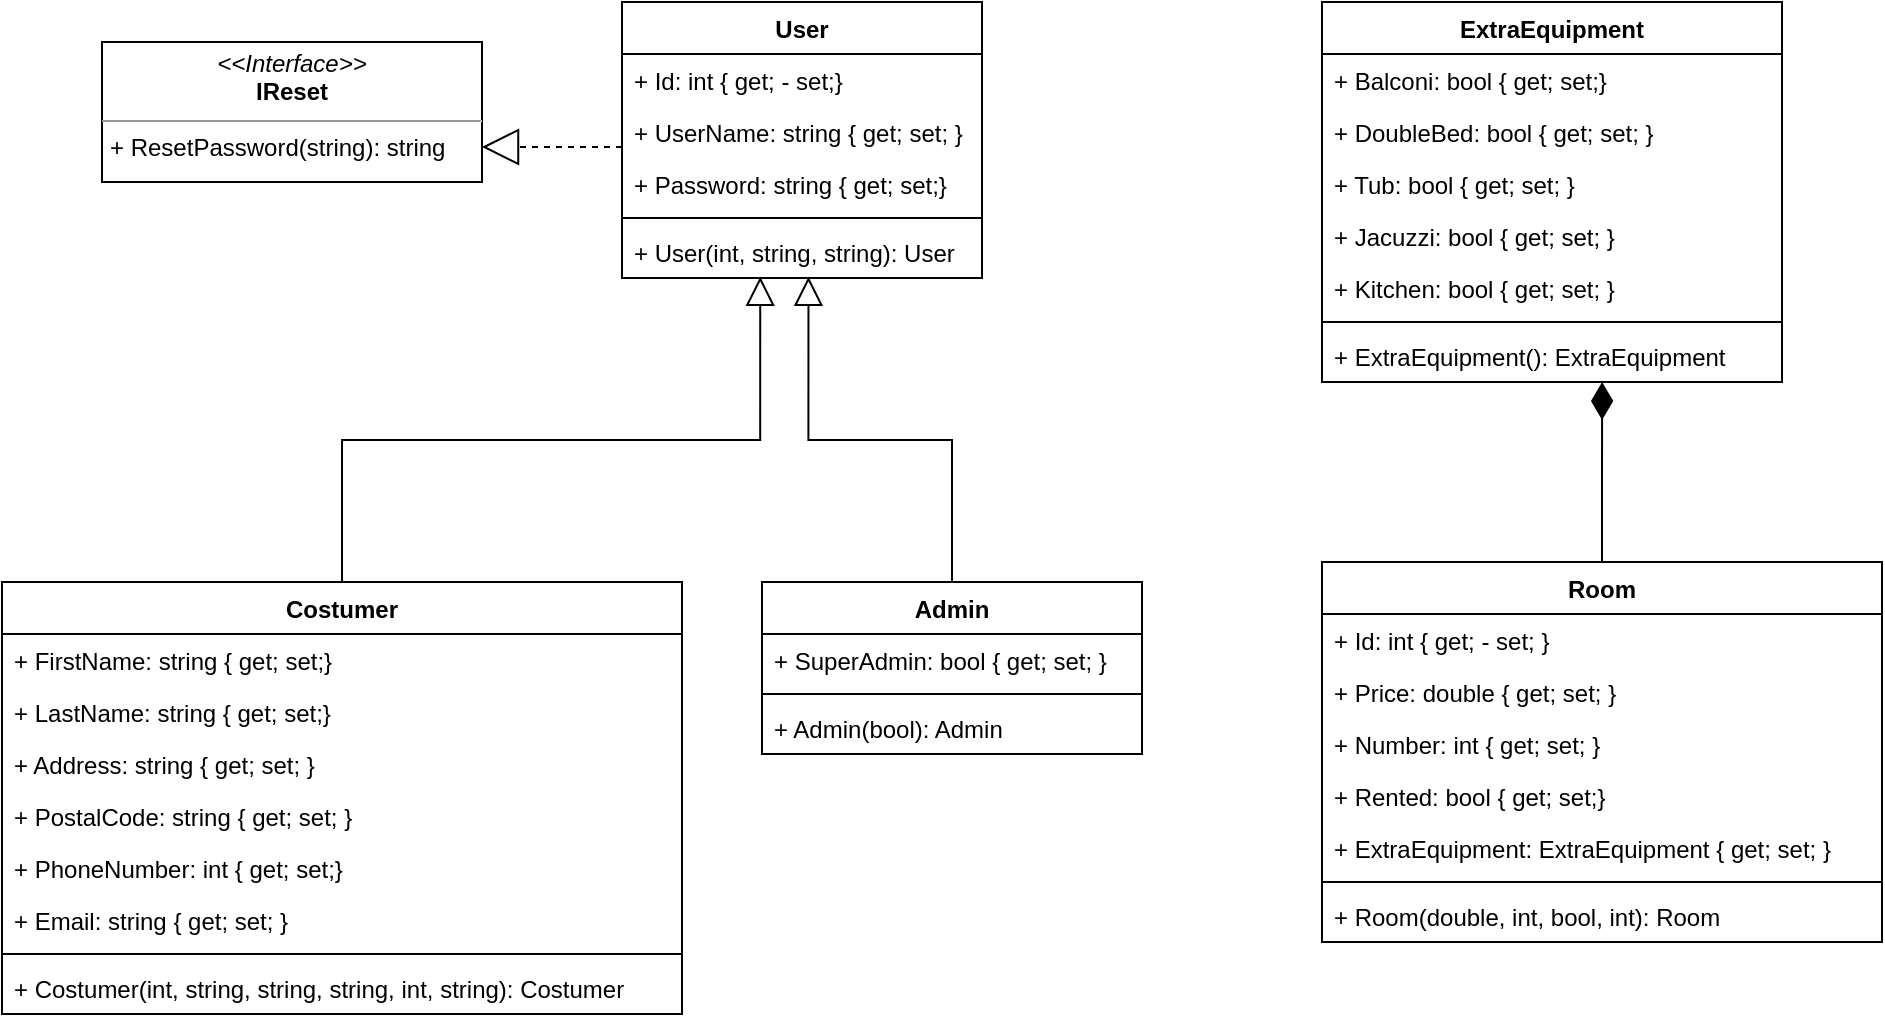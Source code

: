 <mxfile version="13.9.9" type="device"><diagram id="Vd_10OJQBG2vrmzfnEjX" name="Side-1"><mxGraphModel dx="1264" dy="1801" grid="1" gridSize="10" guides="1" tooltips="1" connect="1" arrows="1" fold="1" page="1" pageScale="1" pageWidth="827" pageHeight="1169" math="0" shadow="0"><root><mxCell id="0"/><mxCell id="1" parent="0"/><mxCell id="GWlBUsmJcBB_hNq3eDP5-41" style="edgeStyle=orthogonalEdgeStyle;rounded=0;orthogonalLoop=1;jettySize=auto;html=1;entryX=0.384;entryY=0.977;entryDx=0;entryDy=0;entryPerimeter=0;endArrow=block;endFill=0;endSize=12;strokeWidth=1;" parent="1" source="GWlBUsmJcBB_hNq3eDP5-1" target="GWlBUsmJcBB_hNq3eDP5-43" edge="1"><mxGeometry relative="1" as="geometry"/></mxCell><mxCell id="GWlBUsmJcBB_hNq3eDP5-1" value="Costumer" style="swimlane;fontStyle=1;align=center;verticalAlign=top;childLayout=stackLayout;horizontal=1;startSize=26;horizontalStack=0;resizeParent=1;resizeParentMax=0;resizeLast=0;collapsible=1;marginBottom=0;" parent="1" vertex="1"><mxGeometry x="10" y="-140" width="340" height="216" as="geometry"/></mxCell><mxCell id="GWlBUsmJcBB_hNq3eDP5-5" value="+ FirstName: string { get; set;}" style="text;strokeColor=none;fillColor=none;align=left;verticalAlign=top;spacingLeft=4;spacingRight=4;overflow=hidden;rotatable=0;points=[[0,0.5],[1,0.5]];portConstraint=eastwest;" parent="GWlBUsmJcBB_hNq3eDP5-1" vertex="1"><mxGeometry y="26" width="340" height="26" as="geometry"/></mxCell><mxCell id="p-y6JTu2fhXzfMwNgXBp-1" value="+ LastName: string { get; set;}" style="text;strokeColor=none;fillColor=none;align=left;verticalAlign=top;spacingLeft=4;spacingRight=4;overflow=hidden;rotatable=0;points=[[0,0.5],[1,0.5]];portConstraint=eastwest;" parent="GWlBUsmJcBB_hNq3eDP5-1" vertex="1"><mxGeometry y="52" width="340" height="26" as="geometry"/></mxCell><mxCell id="GWlBUsmJcBB_hNq3eDP5-10" value="+ Address: string { get; set; }" style="text;strokeColor=none;fillColor=none;align=left;verticalAlign=top;spacingLeft=4;spacingRight=4;overflow=hidden;rotatable=0;points=[[0,0.5],[1,0.5]];portConstraint=eastwest;" parent="GWlBUsmJcBB_hNq3eDP5-1" vertex="1"><mxGeometry y="78" width="340" height="26" as="geometry"/></mxCell><mxCell id="GWlBUsmJcBB_hNq3eDP5-9" value="+ PostalCode: string { get; set; }" style="text;strokeColor=none;fillColor=none;align=left;verticalAlign=top;spacingLeft=4;spacingRight=4;overflow=hidden;rotatable=0;points=[[0,0.5],[1,0.5]];portConstraint=eastwest;" parent="GWlBUsmJcBB_hNq3eDP5-1" vertex="1"><mxGeometry y="104" width="340" height="26" as="geometry"/></mxCell><mxCell id="GWlBUsmJcBB_hNq3eDP5-8" value="+ PhoneNumber: int { get; set;}" style="text;strokeColor=none;fillColor=none;align=left;verticalAlign=top;spacingLeft=4;spacingRight=4;overflow=hidden;rotatable=0;points=[[0,0.5],[1,0.5]];portConstraint=eastwest;" parent="GWlBUsmJcBB_hNq3eDP5-1" vertex="1"><mxGeometry y="130" width="340" height="26" as="geometry"/></mxCell><mxCell id="GWlBUsmJcBB_hNq3eDP5-7" value="+ Email: string { get; set; }" style="text;strokeColor=none;fillColor=none;align=left;verticalAlign=top;spacingLeft=4;spacingRight=4;overflow=hidden;rotatable=0;points=[[0,0.5],[1,0.5]];portConstraint=eastwest;" parent="GWlBUsmJcBB_hNq3eDP5-1" vertex="1"><mxGeometry y="156" width="340" height="26" as="geometry"/></mxCell><mxCell id="GWlBUsmJcBB_hNq3eDP5-3" value="" style="line;strokeWidth=1;fillColor=none;align=left;verticalAlign=middle;spacingTop=-1;spacingLeft=3;spacingRight=3;rotatable=0;labelPosition=right;points=[];portConstraint=eastwest;" parent="GWlBUsmJcBB_hNq3eDP5-1" vertex="1"><mxGeometry y="182" width="340" height="8" as="geometry"/></mxCell><mxCell id="GWlBUsmJcBB_hNq3eDP5-4" value="+ Costumer(int, string, string, string, int, string): Costumer" style="text;strokeColor=none;fillColor=none;align=left;verticalAlign=top;spacingLeft=4;spacingRight=4;overflow=hidden;rotatable=0;points=[[0,0.5],[1,0.5]];portConstraint=eastwest;" parent="GWlBUsmJcBB_hNq3eDP5-1" vertex="1"><mxGeometry y="190" width="340" height="26" as="geometry"/></mxCell><mxCell id="GWlBUsmJcBB_hNq3eDP5-46" style="edgeStyle=orthogonalEdgeStyle;rounded=0;orthogonalLoop=1;jettySize=auto;html=1;entryX=1;entryY=0.75;entryDx=0;entryDy=0;endArrow=block;endFill=0;endSize=16;strokeWidth=1;dashed=1;" parent="1" source="GWlBUsmJcBB_hNq3eDP5-28" target="GWlBUsmJcBB_hNq3eDP5-45" edge="1"><mxGeometry relative="1" as="geometry"><Array as="points"><mxPoint x="290" y="-357"/></Array></mxGeometry></mxCell><mxCell id="GWlBUsmJcBB_hNq3eDP5-28" value="User" style="swimlane;fontStyle=1;align=center;verticalAlign=top;childLayout=stackLayout;horizontal=1;startSize=26;horizontalStack=0;resizeParent=1;resizeParentMax=0;resizeLast=0;collapsible=1;marginBottom=0;" parent="1" vertex="1"><mxGeometry x="320" y="-430" width="180" height="138" as="geometry"/></mxCell><mxCell id="GWlBUsmJcBB_hNq3eDP5-2" value="+ Id: int { get; - set;}" style="text;strokeColor=none;fillColor=none;align=left;verticalAlign=top;spacingLeft=4;spacingRight=4;overflow=hidden;rotatable=0;points=[[0,0.5],[1,0.5]];portConstraint=eastwest;" parent="GWlBUsmJcBB_hNq3eDP5-28" vertex="1"><mxGeometry y="26" width="180" height="26" as="geometry"/></mxCell><mxCell id="GWlBUsmJcBB_hNq3eDP5-29" value="+ UserName: string { get; set; }" style="text;strokeColor=none;fillColor=none;align=left;verticalAlign=top;spacingLeft=4;spacingRight=4;overflow=hidden;rotatable=0;points=[[0,0.5],[1,0.5]];portConstraint=eastwest;" parent="GWlBUsmJcBB_hNq3eDP5-28" vertex="1"><mxGeometry y="52" width="180" height="26" as="geometry"/></mxCell><mxCell id="GWlBUsmJcBB_hNq3eDP5-32" value="+ Password: string { get; set;}" style="text;strokeColor=none;fillColor=none;align=left;verticalAlign=top;spacingLeft=4;spacingRight=4;overflow=hidden;rotatable=0;points=[[0,0.5],[1,0.5]];portConstraint=eastwest;" parent="GWlBUsmJcBB_hNq3eDP5-28" vertex="1"><mxGeometry y="78" width="180" height="26" as="geometry"/></mxCell><mxCell id="GWlBUsmJcBB_hNq3eDP5-30" value="" style="line;strokeWidth=1;fillColor=none;align=left;verticalAlign=middle;spacingTop=-1;spacingLeft=3;spacingRight=3;rotatable=0;labelPosition=right;points=[];portConstraint=eastwest;" parent="GWlBUsmJcBB_hNq3eDP5-28" vertex="1"><mxGeometry y="104" width="180" height="8" as="geometry"/></mxCell><mxCell id="GWlBUsmJcBB_hNq3eDP5-43" value="+ User(int, string, string): User" style="text;strokeColor=none;fillColor=none;align=left;verticalAlign=top;spacingLeft=4;spacingRight=4;overflow=hidden;rotatable=0;points=[[0,0.5],[1,0.5]];portConstraint=eastwest;" parent="GWlBUsmJcBB_hNq3eDP5-28" vertex="1"><mxGeometry y="112" width="180" height="26" as="geometry"/></mxCell><mxCell id="GWlBUsmJcBB_hNq3eDP5-40" style="edgeStyle=orthogonalEdgeStyle;rounded=0;orthogonalLoop=1;jettySize=auto;html=1;entryX=0.518;entryY=0.977;entryDx=0;entryDy=0;entryPerimeter=0;strokeWidth=1;endSize=12;endArrow=block;endFill=0;" parent="1" source="GWlBUsmJcBB_hNq3eDP5-35" target="GWlBUsmJcBB_hNq3eDP5-43" edge="1"><mxGeometry relative="1" as="geometry"/></mxCell><mxCell id="GWlBUsmJcBB_hNq3eDP5-19" value="ExtraEquipment" style="swimlane;fontStyle=1;align=center;verticalAlign=top;childLayout=stackLayout;horizontal=1;startSize=26;horizontalStack=0;resizeParent=1;resizeParentMax=0;resizeLast=0;collapsible=1;marginBottom=0;" parent="1" vertex="1"><mxGeometry x="670" y="-430" width="230" height="190" as="geometry"/></mxCell><mxCell id="GWlBUsmJcBB_hNq3eDP5-20" value="+ Balconi: bool { get; set;}" style="text;strokeColor=none;fillColor=none;align=left;verticalAlign=top;spacingLeft=4;spacingRight=4;overflow=hidden;rotatable=0;points=[[0,0.5],[1,0.5]];portConstraint=eastwest;" parent="GWlBUsmJcBB_hNq3eDP5-19" vertex="1"><mxGeometry y="26" width="230" height="26" as="geometry"/></mxCell><mxCell id="GWlBUsmJcBB_hNq3eDP5-21" value="+ DoubleBed: bool { get; set; }" style="text;strokeColor=none;fillColor=none;align=left;verticalAlign=top;spacingLeft=4;spacingRight=4;overflow=hidden;rotatable=0;points=[[0,0.5],[1,0.5]];portConstraint=eastwest;" parent="GWlBUsmJcBB_hNq3eDP5-19" vertex="1"><mxGeometry y="52" width="230" height="26" as="geometry"/></mxCell><mxCell id="GWlBUsmJcBB_hNq3eDP5-22" value="+ Tub: bool { get; set; }" style="text;strokeColor=none;fillColor=none;align=left;verticalAlign=top;spacingLeft=4;spacingRight=4;overflow=hidden;rotatable=0;points=[[0,0.5],[1,0.5]];portConstraint=eastwest;" parent="GWlBUsmJcBB_hNq3eDP5-19" vertex="1"><mxGeometry y="78" width="230" height="26" as="geometry"/></mxCell><mxCell id="GWlBUsmJcBB_hNq3eDP5-23" value="+ Jacuzzi: bool { get; set; }" style="text;strokeColor=none;fillColor=none;align=left;verticalAlign=top;spacingLeft=4;spacingRight=4;overflow=hidden;rotatable=0;points=[[0,0.5],[1,0.5]];portConstraint=eastwest;" parent="GWlBUsmJcBB_hNq3eDP5-19" vertex="1"><mxGeometry y="104" width="230" height="26" as="geometry"/></mxCell><mxCell id="GWlBUsmJcBB_hNq3eDP5-24" value="+ Kitchen: bool { get; set; }" style="text;strokeColor=none;fillColor=none;align=left;verticalAlign=top;spacingLeft=4;spacingRight=4;overflow=hidden;rotatable=0;points=[[0,0.5],[1,0.5]];portConstraint=eastwest;" parent="GWlBUsmJcBB_hNq3eDP5-19" vertex="1"><mxGeometry y="130" width="230" height="26" as="geometry"/></mxCell><mxCell id="GWlBUsmJcBB_hNq3eDP5-25" value="" style="line;strokeWidth=1;fillColor=none;align=left;verticalAlign=middle;spacingTop=-1;spacingLeft=3;spacingRight=3;rotatable=0;labelPosition=right;points=[];portConstraint=eastwest;" parent="GWlBUsmJcBB_hNq3eDP5-19" vertex="1"><mxGeometry y="156" width="230" height="8" as="geometry"/></mxCell><mxCell id="GWlBUsmJcBB_hNq3eDP5-26" value="+ ExtraEquipment(): ExtraEquipment" style="text;strokeColor=none;fillColor=none;align=left;verticalAlign=top;spacingLeft=4;spacingRight=4;overflow=hidden;rotatable=0;points=[[0,0.5],[1,0.5]];portConstraint=eastwest;" parent="GWlBUsmJcBB_hNq3eDP5-19" vertex="1"><mxGeometry y="164" width="230" height="26" as="geometry"/></mxCell><mxCell id="GWlBUsmJcBB_hNq3eDP5-42" style="edgeStyle=orthogonalEdgeStyle;rounded=0;orthogonalLoop=1;jettySize=auto;html=1;entryX=0.609;entryY=1;entryDx=0;entryDy=0;entryPerimeter=0;endArrow=diamondThin;endFill=1;endSize=16;strokeWidth=1;" parent="1" source="GWlBUsmJcBB_hNq3eDP5-11" target="GWlBUsmJcBB_hNq3eDP5-26" edge="1"><mxGeometry relative="1" as="geometry"/></mxCell><mxCell id="GWlBUsmJcBB_hNq3eDP5-11" value="Room" style="swimlane;fontStyle=1;align=center;verticalAlign=top;childLayout=stackLayout;horizontal=1;startSize=26;horizontalStack=0;resizeParent=1;resizeParentMax=0;resizeLast=0;collapsible=1;marginBottom=0;" parent="1" vertex="1"><mxGeometry x="670" y="-150" width="280" height="190" as="geometry"/></mxCell><mxCell id="GWlBUsmJcBB_hNq3eDP5-16" value="+ Id: int { get; - set; }" style="text;strokeColor=none;fillColor=none;align=left;verticalAlign=top;spacingLeft=4;spacingRight=4;overflow=hidden;rotatable=0;points=[[0,0.5],[1,0.5]];portConstraint=eastwest;" parent="GWlBUsmJcBB_hNq3eDP5-11" vertex="1"><mxGeometry y="26" width="280" height="26" as="geometry"/></mxCell><mxCell id="GWlBUsmJcBB_hNq3eDP5-12" value="+ Price: double { get; set; }" style="text;strokeColor=none;fillColor=none;align=left;verticalAlign=top;spacingLeft=4;spacingRight=4;overflow=hidden;rotatable=0;points=[[0,0.5],[1,0.5]];portConstraint=eastwest;" parent="GWlBUsmJcBB_hNq3eDP5-11" vertex="1"><mxGeometry y="52" width="280" height="26" as="geometry"/></mxCell><mxCell id="GWlBUsmJcBB_hNq3eDP5-17" value="+ Number: int { get; set; }" style="text;strokeColor=none;fillColor=none;align=left;verticalAlign=top;spacingLeft=4;spacingRight=4;overflow=hidden;rotatable=0;points=[[0,0.5],[1,0.5]];portConstraint=eastwest;" parent="GWlBUsmJcBB_hNq3eDP5-11" vertex="1"><mxGeometry y="78" width="280" height="26" as="geometry"/></mxCell><mxCell id="GWlBUsmJcBB_hNq3eDP5-18" value="+ Rented: bool { get; set;}" style="text;strokeColor=none;fillColor=none;align=left;verticalAlign=top;spacingLeft=4;spacingRight=4;overflow=hidden;rotatable=0;points=[[0,0.5],[1,0.5]];portConstraint=eastwest;" parent="GWlBUsmJcBB_hNq3eDP5-11" vertex="1"><mxGeometry y="104" width="280" height="26" as="geometry"/></mxCell><mxCell id="GWlBUsmJcBB_hNq3eDP5-27" value="+ ExtraEquipment: ExtraEquipment { get; set; }" style="text;strokeColor=none;fillColor=none;align=left;verticalAlign=top;spacingLeft=4;spacingRight=4;overflow=hidden;rotatable=0;points=[[0,0.5],[1,0.5]];portConstraint=eastwest;" parent="GWlBUsmJcBB_hNq3eDP5-11" vertex="1"><mxGeometry y="130" width="280" height="26" as="geometry"/></mxCell><mxCell id="GWlBUsmJcBB_hNq3eDP5-13" value="" style="line;strokeWidth=1;fillColor=none;align=left;verticalAlign=middle;spacingTop=-1;spacingLeft=3;spacingRight=3;rotatable=0;labelPosition=right;points=[];portConstraint=eastwest;" parent="GWlBUsmJcBB_hNq3eDP5-11" vertex="1"><mxGeometry y="156" width="280" height="8" as="geometry"/></mxCell><mxCell id="GWlBUsmJcBB_hNq3eDP5-14" value="+ Room(double, int, bool, int): Room" style="text;strokeColor=none;fillColor=none;align=left;verticalAlign=top;spacingLeft=4;spacingRight=4;overflow=hidden;rotatable=0;points=[[0,0.5],[1,0.5]];portConstraint=eastwest;" parent="GWlBUsmJcBB_hNq3eDP5-11" vertex="1"><mxGeometry y="164" width="280" height="26" as="geometry"/></mxCell><mxCell id="GWlBUsmJcBB_hNq3eDP5-45" value="&lt;p style=&quot;margin: 0px ; margin-top: 4px ; text-align: center&quot;&gt;&lt;i&gt;&amp;lt;&amp;lt;Interface&amp;gt;&amp;gt;&lt;/i&gt;&lt;br&gt;&lt;b&gt;IReset&lt;/b&gt;&lt;/p&gt;&lt;hr size=&quot;1&quot;&gt;&lt;p style=&quot;margin: 0px ; margin-left: 4px&quot;&gt;+ ResetPassword(string): string&lt;/p&gt;" style="verticalAlign=top;align=left;overflow=fill;fontSize=12;fontFamily=Helvetica;html=1;" parent="1" vertex="1"><mxGeometry x="60" y="-410" width="190" height="70" as="geometry"/></mxCell><mxCell id="GWlBUsmJcBB_hNq3eDP5-35" value="Admin" style="swimlane;fontStyle=1;align=center;verticalAlign=top;childLayout=stackLayout;horizontal=1;startSize=26;horizontalStack=0;resizeParent=1;resizeParentMax=0;resizeLast=0;collapsible=1;marginBottom=0;" parent="1" vertex="1"><mxGeometry x="390" y="-140" width="190" height="86" as="geometry"/></mxCell><mxCell id="GWlBUsmJcBB_hNq3eDP5-36" value="+ SuperAdmin: bool { get; set; }" style="text;strokeColor=none;fillColor=none;align=left;verticalAlign=top;spacingLeft=4;spacingRight=4;overflow=hidden;rotatable=0;points=[[0,0.5],[1,0.5]];portConstraint=eastwest;" parent="GWlBUsmJcBB_hNq3eDP5-35" vertex="1"><mxGeometry y="26" width="190" height="26" as="geometry"/></mxCell><mxCell id="GWlBUsmJcBB_hNq3eDP5-37" value="" style="line;strokeWidth=1;fillColor=none;align=left;verticalAlign=middle;spacingTop=-1;spacingLeft=3;spacingRight=3;rotatable=0;labelPosition=right;points=[];portConstraint=eastwest;" parent="GWlBUsmJcBB_hNq3eDP5-35" vertex="1"><mxGeometry y="52" width="190" height="8" as="geometry"/></mxCell><mxCell id="GWlBUsmJcBB_hNq3eDP5-38" value="+ Admin(bool): Admin" style="text;strokeColor=none;fillColor=none;align=left;verticalAlign=top;spacingLeft=4;spacingRight=4;overflow=hidden;rotatable=0;points=[[0,0.5],[1,0.5]];portConstraint=eastwest;" parent="GWlBUsmJcBB_hNq3eDP5-35" vertex="1"><mxGeometry y="60" width="190" height="26" as="geometry"/></mxCell></root></mxGraphModel></diagram></mxfile>